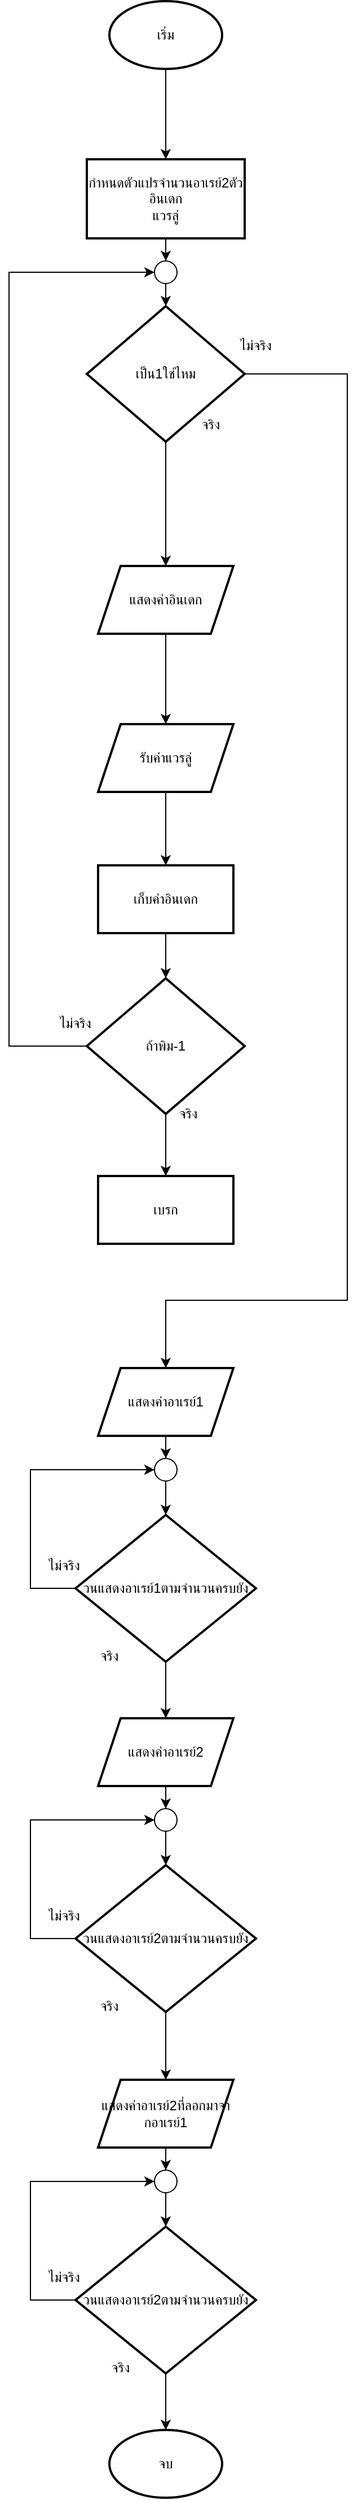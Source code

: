 <mxfile version="25.0.3">
  <diagram name="Page-1" id="rr4kUnTYpqjKY0l431VW">
    <mxGraphModel dx="804" dy="1525" grid="1" gridSize="10" guides="1" tooltips="1" connect="1" arrows="1" fold="1" page="1" pageScale="1" pageWidth="850" pageHeight="1100" math="0" shadow="0">
      <root>
        <mxCell id="0" />
        <mxCell id="1" parent="0" />
        <mxCell id="rFVneRO93hnJrxmtkjav-1" value="" style="edgeStyle=orthogonalEdgeStyle;rounded=0;orthogonalLoop=1;jettySize=auto;html=1;" edge="1" parent="1" source="rFVneRO93hnJrxmtkjav-2" target="rFVneRO93hnJrxmtkjav-4">
          <mxGeometry relative="1" as="geometry" />
        </mxCell>
        <mxCell id="rFVneRO93hnJrxmtkjav-2" value="เริ่ม" style="strokeWidth=2;html=1;shape=mxgraph.flowchart.start_1;whiteSpace=wrap;" vertex="1" parent="1">
          <mxGeometry x="370" width="100" height="60" as="geometry" />
        </mxCell>
        <mxCell id="rFVneRO93hnJrxmtkjav-3" value="" style="edgeStyle=orthogonalEdgeStyle;rounded=0;orthogonalLoop=1;jettySize=auto;html=1;" edge="1" parent="1" source="rFVneRO93hnJrxmtkjav-20" target="rFVneRO93hnJrxmtkjav-6">
          <mxGeometry relative="1" as="geometry" />
        </mxCell>
        <mxCell id="rFVneRO93hnJrxmtkjav-4" value="กำหนดตัวแปรจำนวนอาเรย์2ตัว&lt;div&gt;อินเดก&lt;/div&gt;&lt;div&gt;แวรลู่&lt;/div&gt;" style="whiteSpace=wrap;html=1;strokeWidth=2;" vertex="1" parent="1">
          <mxGeometry x="350" y="140" width="140" height="70" as="geometry" />
        </mxCell>
        <mxCell id="rFVneRO93hnJrxmtkjav-5" value="" style="edgeStyle=orthogonalEdgeStyle;rounded=0;orthogonalLoop=1;jettySize=auto;html=1;" edge="1" parent="1" source="rFVneRO93hnJrxmtkjav-6" target="rFVneRO93hnJrxmtkjav-13">
          <mxGeometry relative="1" as="geometry" />
        </mxCell>
        <mxCell id="rFVneRO93hnJrxmtkjav-23" style="edgeStyle=orthogonalEdgeStyle;rounded=0;orthogonalLoop=1;jettySize=auto;html=1;" edge="1" parent="1" source="rFVneRO93hnJrxmtkjav-6">
          <mxGeometry relative="1" as="geometry">
            <mxPoint x="420" y="1210" as="targetPoint" />
            <Array as="points">
              <mxPoint x="581" y="330" />
              <mxPoint x="581" y="1150" />
              <mxPoint x="420" y="1150" />
            </Array>
          </mxGeometry>
        </mxCell>
        <mxCell id="rFVneRO93hnJrxmtkjav-6" value="เป็น1ใช่ไหม" style="rhombus;whiteSpace=wrap;html=1;strokeWidth=2;" vertex="1" parent="1">
          <mxGeometry x="350" y="270" width="140" height="120" as="geometry" />
        </mxCell>
        <mxCell id="rFVneRO93hnJrxmtkjav-7" value="ไม่จริง" style="text;html=1;align=center;verticalAlign=middle;whiteSpace=wrap;rounded=0;" vertex="1" parent="1">
          <mxGeometry x="470" y="290" width="60" height="30" as="geometry" />
        </mxCell>
        <mxCell id="rFVneRO93hnJrxmtkjav-8" value="จริง" style="text;html=1;align=center;verticalAlign=middle;whiteSpace=wrap;rounded=0;" vertex="1" parent="1">
          <mxGeometry x="430" y="360" width="60" height="30" as="geometry" />
        </mxCell>
        <mxCell id="rFVneRO93hnJrxmtkjav-9" value="" style="edgeStyle=orthogonalEdgeStyle;rounded=0;orthogonalLoop=1;jettySize=auto;html=1;" edge="1" parent="1" source="rFVneRO93hnJrxmtkjav-11" target="rFVneRO93hnJrxmtkjav-17">
          <mxGeometry relative="1" as="geometry" />
        </mxCell>
        <mxCell id="rFVneRO93hnJrxmtkjav-10" style="edgeStyle=orthogonalEdgeStyle;rounded=0;orthogonalLoop=1;jettySize=auto;html=1;entryX=0;entryY=0.5;entryDx=0;entryDy=0;entryPerimeter=0;exitX=0;exitY=0.5;exitDx=0;exitDy=0;" edge="1" parent="1" source="rFVneRO93hnJrxmtkjav-11" target="rFVneRO93hnJrxmtkjav-20">
          <mxGeometry relative="1" as="geometry">
            <mxPoint x="400" y="230" as="targetPoint" />
            <Array as="points">
              <mxPoint x="281" y="925" />
              <mxPoint x="281" y="240" />
            </Array>
          </mxGeometry>
        </mxCell>
        <mxCell id="rFVneRO93hnJrxmtkjav-11" value="ถ้าพิม-1" style="rhombus;whiteSpace=wrap;html=1;strokeWidth=2;" vertex="1" parent="1">
          <mxGeometry x="350" y="865" width="140" height="120" as="geometry" />
        </mxCell>
        <mxCell id="rFVneRO93hnJrxmtkjav-12" value="" style="edgeStyle=orthogonalEdgeStyle;rounded=0;orthogonalLoop=1;jettySize=auto;html=1;" edge="1" parent="1" source="rFVneRO93hnJrxmtkjav-13" target="rFVneRO93hnJrxmtkjav-15">
          <mxGeometry relative="1" as="geometry" />
        </mxCell>
        <mxCell id="rFVneRO93hnJrxmtkjav-13" value="แสดงค่าอินเดก" style="shape=parallelogram;perimeter=parallelogramPerimeter;whiteSpace=wrap;html=1;fixedSize=1;strokeWidth=2;" vertex="1" parent="1">
          <mxGeometry x="360" y="500" width="120" height="60" as="geometry" />
        </mxCell>
        <mxCell id="rFVneRO93hnJrxmtkjav-14" value="" style="edgeStyle=orthogonalEdgeStyle;rounded=0;orthogonalLoop=1;jettySize=auto;html=1;entryX=0.5;entryY=0;entryDx=0;entryDy=0;" edge="1" parent="1" source="rFVneRO93hnJrxmtkjav-15" target="rFVneRO93hnJrxmtkjav-22">
          <mxGeometry relative="1" as="geometry" />
        </mxCell>
        <mxCell id="rFVneRO93hnJrxmtkjav-15" value="รับค่าแวรลู่" style="shape=parallelogram;perimeter=parallelogramPerimeter;whiteSpace=wrap;html=1;fixedSize=1;strokeWidth=2;" vertex="1" parent="1">
          <mxGeometry x="360" y="640" width="120" height="60" as="geometry" />
        </mxCell>
        <mxCell id="rFVneRO93hnJrxmtkjav-16" value="จริง" style="text;html=1;align=center;verticalAlign=middle;whiteSpace=wrap;rounded=0;" vertex="1" parent="1">
          <mxGeometry x="410" y="970" width="60" height="30" as="geometry" />
        </mxCell>
        <mxCell id="rFVneRO93hnJrxmtkjav-17" value="เบรก" style="whiteSpace=wrap;html=1;strokeWidth=2;" vertex="1" parent="1">
          <mxGeometry x="360" y="1040" width="120" height="60" as="geometry" />
        </mxCell>
        <mxCell id="rFVneRO93hnJrxmtkjav-18" value="ไม่จริง" style="text;html=1;align=center;verticalAlign=middle;whiteSpace=wrap;rounded=0;" vertex="1" parent="1">
          <mxGeometry x="310" y="890" width="60" height="30" as="geometry" />
        </mxCell>
        <mxCell id="rFVneRO93hnJrxmtkjav-19" value="" style="edgeStyle=orthogonalEdgeStyle;rounded=0;orthogonalLoop=1;jettySize=auto;html=1;" edge="1" parent="1" source="rFVneRO93hnJrxmtkjav-4" target="rFVneRO93hnJrxmtkjav-20">
          <mxGeometry relative="1" as="geometry">
            <mxPoint x="420" y="200" as="sourcePoint" />
            <mxPoint x="420" y="270" as="targetPoint" />
          </mxGeometry>
        </mxCell>
        <mxCell id="rFVneRO93hnJrxmtkjav-20" value="" style="verticalLabelPosition=bottom;verticalAlign=top;html=1;shape=mxgraph.flowchart.on-page_reference;" vertex="1" parent="1">
          <mxGeometry x="410" y="230" width="20" height="20" as="geometry" />
        </mxCell>
        <mxCell id="rFVneRO93hnJrxmtkjav-21" value="" style="edgeStyle=orthogonalEdgeStyle;rounded=0;orthogonalLoop=1;jettySize=auto;html=1;" edge="1" parent="1" source="rFVneRO93hnJrxmtkjav-22" target="rFVneRO93hnJrxmtkjav-11">
          <mxGeometry relative="1" as="geometry" />
        </mxCell>
        <mxCell id="rFVneRO93hnJrxmtkjav-22" value="เก็บค่าอินเดก" style="whiteSpace=wrap;html=1;strokeWidth=2;" vertex="1" parent="1">
          <mxGeometry x="360" y="765" width="120" height="60" as="geometry" />
        </mxCell>
        <mxCell id="rFVneRO93hnJrxmtkjav-29" value="" style="edgeStyle=orthogonalEdgeStyle;rounded=0;orthogonalLoop=1;jettySize=auto;html=1;" edge="1" parent="1" source="rFVneRO93hnJrxmtkjav-31" target="rFVneRO93hnJrxmtkjav-28">
          <mxGeometry relative="1" as="geometry" />
        </mxCell>
        <mxCell id="rFVneRO93hnJrxmtkjav-24" value="แสดงค่าอาเรย์1" style="shape=parallelogram;perimeter=parallelogramPerimeter;whiteSpace=wrap;html=1;fixedSize=1;strokeWidth=2;" vertex="1" parent="1">
          <mxGeometry x="360" y="1210" width="120" height="60" as="geometry" />
        </mxCell>
        <mxCell id="rFVneRO93hnJrxmtkjav-30" style="edgeStyle=orthogonalEdgeStyle;rounded=0;orthogonalLoop=1;jettySize=auto;html=1;entryX=0;entryY=0.5;entryDx=0;entryDy=0;entryPerimeter=0;" edge="1" parent="1" source="rFVneRO93hnJrxmtkjav-28" target="rFVneRO93hnJrxmtkjav-31">
          <mxGeometry relative="1" as="geometry">
            <mxPoint x="410" y="1300" as="targetPoint" />
            <Array as="points">
              <mxPoint x="300" y="1405" />
              <mxPoint x="300" y="1300" />
            </Array>
          </mxGeometry>
        </mxCell>
        <mxCell id="rFVneRO93hnJrxmtkjav-45" value="" style="edgeStyle=orthogonalEdgeStyle;rounded=0;orthogonalLoop=1;jettySize=auto;html=1;" edge="1" parent="1" source="rFVneRO93hnJrxmtkjav-28" target="rFVneRO93hnJrxmtkjav-38">
          <mxGeometry relative="1" as="geometry" />
        </mxCell>
        <mxCell id="rFVneRO93hnJrxmtkjav-28" value="วนแสดงอาเรย์1ตามจำนวนครบยัง" style="rhombus;whiteSpace=wrap;html=1;strokeWidth=2;" vertex="1" parent="1">
          <mxGeometry x="340" y="1340" width="160" height="130" as="geometry" />
        </mxCell>
        <mxCell id="rFVneRO93hnJrxmtkjav-32" value="" style="edgeStyle=orthogonalEdgeStyle;rounded=0;orthogonalLoop=1;jettySize=auto;html=1;" edge="1" parent="1" source="rFVneRO93hnJrxmtkjav-24" target="rFVneRO93hnJrxmtkjav-31">
          <mxGeometry relative="1" as="geometry">
            <mxPoint x="420" y="1270" as="sourcePoint" />
            <mxPoint x="420" y="1340" as="targetPoint" />
          </mxGeometry>
        </mxCell>
        <mxCell id="rFVneRO93hnJrxmtkjav-31" value="" style="verticalLabelPosition=bottom;verticalAlign=top;html=1;shape=mxgraph.flowchart.on-page_reference;" vertex="1" parent="1">
          <mxGeometry x="410" y="1290" width="20" height="20" as="geometry" />
        </mxCell>
        <mxCell id="rFVneRO93hnJrxmtkjav-33" value="ไม่จริง" style="text;html=1;align=center;verticalAlign=middle;whiteSpace=wrap;rounded=0;" vertex="1" parent="1">
          <mxGeometry x="300" y="1370" width="60" height="30" as="geometry" />
        </mxCell>
        <mxCell id="rFVneRO93hnJrxmtkjav-34" value="จริง" style="text;html=1;align=center;verticalAlign=middle;whiteSpace=wrap;rounded=0;" vertex="1" parent="1">
          <mxGeometry x="340" y="1450" width="60" height="30" as="geometry" />
        </mxCell>
        <mxCell id="rFVneRO93hnJrxmtkjav-37" value="" style="edgeStyle=orthogonalEdgeStyle;rounded=0;orthogonalLoop=1;jettySize=auto;html=1;" edge="1" parent="1" source="rFVneRO93hnJrxmtkjav-42" target="rFVneRO93hnJrxmtkjav-40">
          <mxGeometry relative="1" as="geometry" />
        </mxCell>
        <mxCell id="rFVneRO93hnJrxmtkjav-38" value="แสดงค่าอาเรย์2" style="shape=parallelogram;perimeter=parallelogramPerimeter;whiteSpace=wrap;html=1;fixedSize=1;strokeWidth=2;" vertex="1" parent="1">
          <mxGeometry x="360" y="1520" width="120" height="60" as="geometry" />
        </mxCell>
        <mxCell id="rFVneRO93hnJrxmtkjav-39" style="edgeStyle=orthogonalEdgeStyle;rounded=0;orthogonalLoop=1;jettySize=auto;html=1;entryX=0;entryY=0.5;entryDx=0;entryDy=0;entryPerimeter=0;" edge="1" parent="1" source="rFVneRO93hnJrxmtkjav-40" target="rFVneRO93hnJrxmtkjav-42">
          <mxGeometry relative="1" as="geometry">
            <mxPoint x="410" y="1610" as="targetPoint" />
            <Array as="points">
              <mxPoint x="300" y="1715" />
              <mxPoint x="300" y="1610" />
            </Array>
          </mxGeometry>
        </mxCell>
        <mxCell id="rFVneRO93hnJrxmtkjav-54" value="" style="edgeStyle=orthogonalEdgeStyle;rounded=0;orthogonalLoop=1;jettySize=auto;html=1;" edge="1" parent="1" source="rFVneRO93hnJrxmtkjav-40" target="rFVneRO93hnJrxmtkjav-47">
          <mxGeometry relative="1" as="geometry" />
        </mxCell>
        <mxCell id="rFVneRO93hnJrxmtkjav-40" value="วนแสดงอาเรย์2ตามจำนวนครบยัง" style="rhombus;whiteSpace=wrap;html=1;strokeWidth=2;" vertex="1" parent="1">
          <mxGeometry x="340" y="1650" width="160" height="130" as="geometry" />
        </mxCell>
        <mxCell id="rFVneRO93hnJrxmtkjav-41" value="" style="edgeStyle=orthogonalEdgeStyle;rounded=0;orthogonalLoop=1;jettySize=auto;html=1;" edge="1" parent="1" source="rFVneRO93hnJrxmtkjav-38" target="rFVneRO93hnJrxmtkjav-42">
          <mxGeometry relative="1" as="geometry">
            <mxPoint x="420" y="1580" as="sourcePoint" />
            <mxPoint x="420" y="1650" as="targetPoint" />
          </mxGeometry>
        </mxCell>
        <mxCell id="rFVneRO93hnJrxmtkjav-42" value="" style="verticalLabelPosition=bottom;verticalAlign=top;html=1;shape=mxgraph.flowchart.on-page_reference;" vertex="1" parent="1">
          <mxGeometry x="410" y="1600" width="20" height="20" as="geometry" />
        </mxCell>
        <mxCell id="rFVneRO93hnJrxmtkjav-43" value="ไม่จริง" style="text;html=1;align=center;verticalAlign=middle;whiteSpace=wrap;rounded=0;" vertex="1" parent="1">
          <mxGeometry x="300" y="1680" width="60" height="30" as="geometry" />
        </mxCell>
        <mxCell id="rFVneRO93hnJrxmtkjav-44" value="จริง" style="text;html=1;align=center;verticalAlign=middle;whiteSpace=wrap;rounded=0;" vertex="1" parent="1">
          <mxGeometry x="340" y="1760" width="60" height="30" as="geometry" />
        </mxCell>
        <mxCell id="rFVneRO93hnJrxmtkjav-46" value="" style="edgeStyle=orthogonalEdgeStyle;rounded=0;orthogonalLoop=1;jettySize=auto;html=1;" edge="1" parent="1" source="rFVneRO93hnJrxmtkjav-51" target="rFVneRO93hnJrxmtkjav-49">
          <mxGeometry relative="1" as="geometry" />
        </mxCell>
        <mxCell id="rFVneRO93hnJrxmtkjav-47" value="แสดงค่าอาเรย์2ที่ลอกมาจากอาเรย์1" style="shape=parallelogram;perimeter=parallelogramPerimeter;whiteSpace=wrap;html=1;fixedSize=1;strokeWidth=2;" vertex="1" parent="1">
          <mxGeometry x="360" y="1840" width="120" height="60" as="geometry" />
        </mxCell>
        <mxCell id="rFVneRO93hnJrxmtkjav-48" style="edgeStyle=orthogonalEdgeStyle;rounded=0;orthogonalLoop=1;jettySize=auto;html=1;entryX=0;entryY=0.5;entryDx=0;entryDy=0;entryPerimeter=0;" edge="1" parent="1" source="rFVneRO93hnJrxmtkjav-49" target="rFVneRO93hnJrxmtkjav-51">
          <mxGeometry relative="1" as="geometry">
            <mxPoint x="410" y="1930" as="targetPoint" />
            <Array as="points">
              <mxPoint x="300" y="2035" />
              <mxPoint x="300" y="1930" />
            </Array>
          </mxGeometry>
        </mxCell>
        <mxCell id="rFVneRO93hnJrxmtkjav-55" style="edgeStyle=orthogonalEdgeStyle;rounded=0;orthogonalLoop=1;jettySize=auto;html=1;" edge="1" parent="1" source="rFVneRO93hnJrxmtkjav-49">
          <mxGeometry relative="1" as="geometry">
            <mxPoint x="420" y="2150" as="targetPoint" />
          </mxGeometry>
        </mxCell>
        <mxCell id="rFVneRO93hnJrxmtkjav-49" value="วนแสดงอาเรย์2ตามจำนวนครบยัง" style="rhombus;whiteSpace=wrap;html=1;strokeWidth=2;" vertex="1" parent="1">
          <mxGeometry x="340" y="1970" width="160" height="130" as="geometry" />
        </mxCell>
        <mxCell id="rFVneRO93hnJrxmtkjav-50" value="" style="edgeStyle=orthogonalEdgeStyle;rounded=0;orthogonalLoop=1;jettySize=auto;html=1;" edge="1" parent="1" source="rFVneRO93hnJrxmtkjav-47" target="rFVneRO93hnJrxmtkjav-51">
          <mxGeometry relative="1" as="geometry">
            <mxPoint x="420" y="1900" as="sourcePoint" />
            <mxPoint x="420" y="1970" as="targetPoint" />
          </mxGeometry>
        </mxCell>
        <mxCell id="rFVneRO93hnJrxmtkjav-51" value="" style="verticalLabelPosition=bottom;verticalAlign=top;html=1;shape=mxgraph.flowchart.on-page_reference;" vertex="1" parent="1">
          <mxGeometry x="410" y="1920" width="20" height="20" as="geometry" />
        </mxCell>
        <mxCell id="rFVneRO93hnJrxmtkjav-52" value="ไม่จริง" style="text;html=1;align=center;verticalAlign=middle;whiteSpace=wrap;rounded=0;" vertex="1" parent="1">
          <mxGeometry x="300" y="2000" width="60" height="30" as="geometry" />
        </mxCell>
        <mxCell id="rFVneRO93hnJrxmtkjav-53" value="จริง" style="text;html=1;align=center;verticalAlign=middle;whiteSpace=wrap;rounded=0;" vertex="1" parent="1">
          <mxGeometry x="350" y="2080" width="60" height="30" as="geometry" />
        </mxCell>
        <mxCell id="rFVneRO93hnJrxmtkjav-56" value="จบ" style="strokeWidth=2;html=1;shape=mxgraph.flowchart.start_1;whiteSpace=wrap;" vertex="1" parent="1">
          <mxGeometry x="370" y="2150" width="100" height="60" as="geometry" />
        </mxCell>
      </root>
    </mxGraphModel>
  </diagram>
</mxfile>
